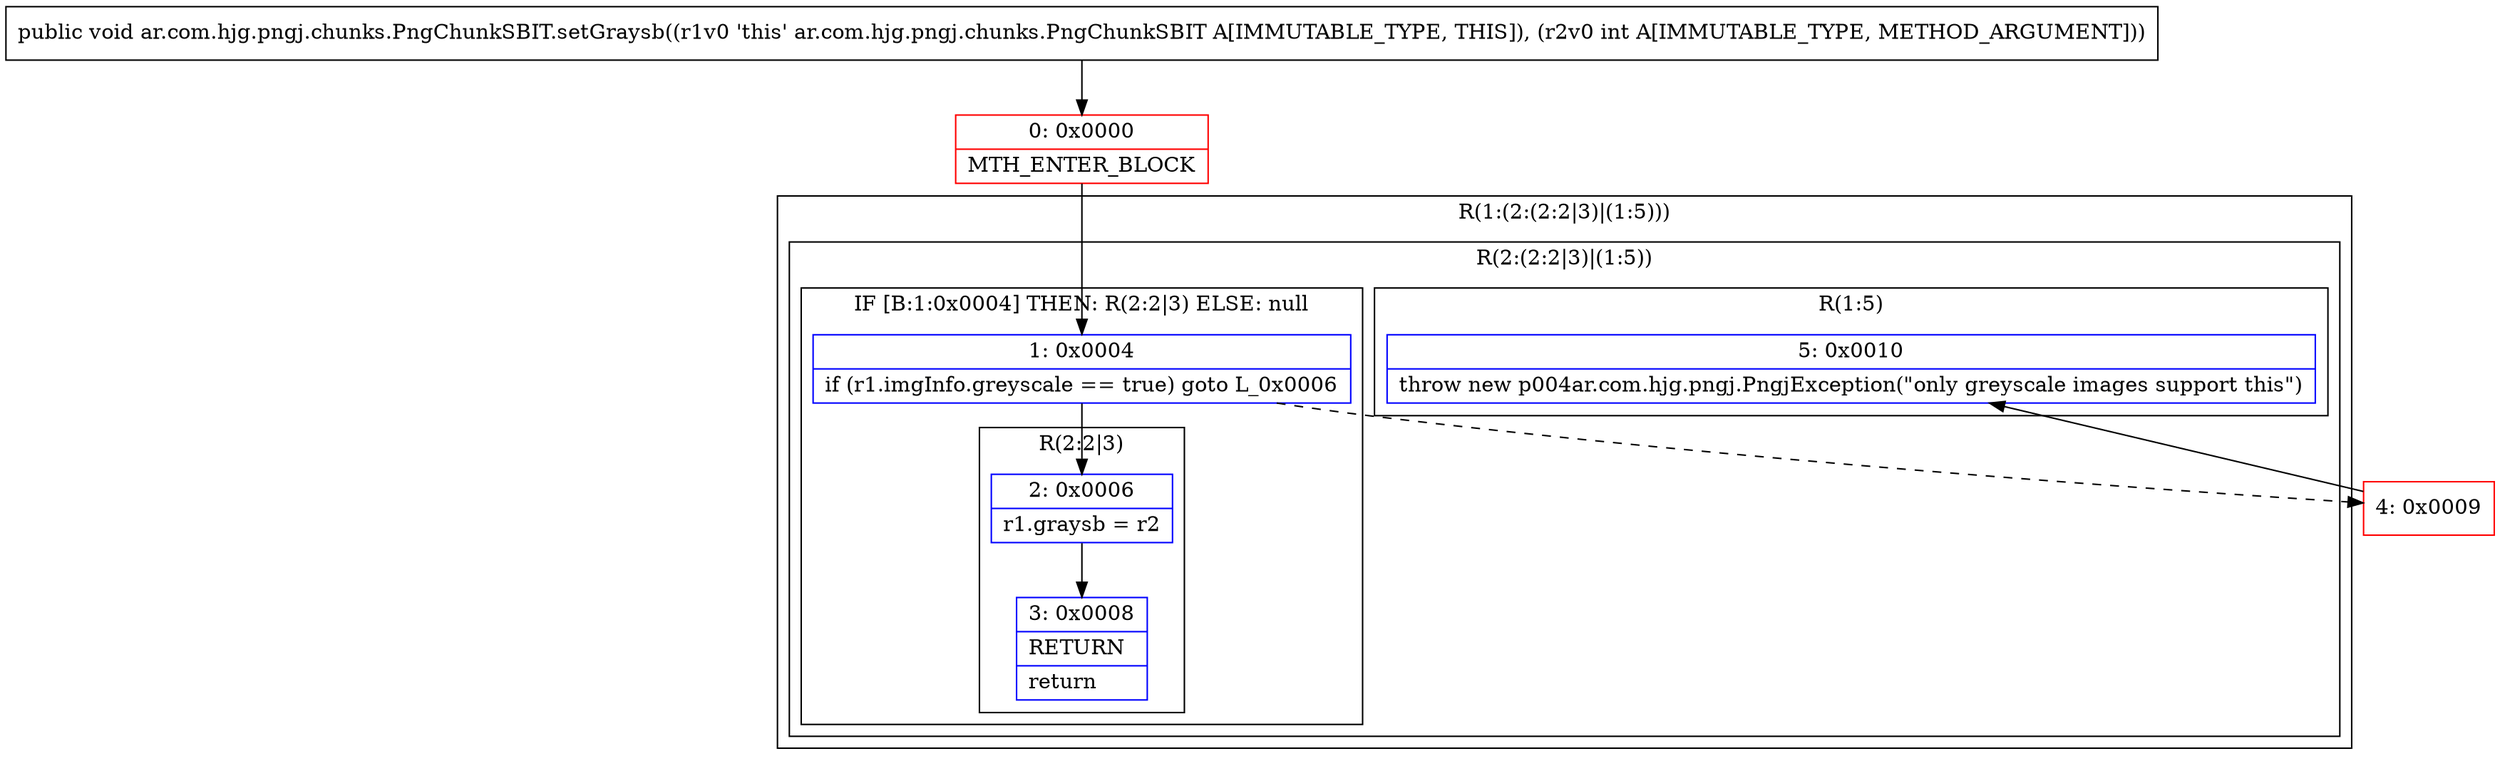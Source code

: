 digraph "CFG forar.com.hjg.pngj.chunks.PngChunkSBIT.setGraysb(I)V" {
subgraph cluster_Region_1213112410 {
label = "R(1:(2:(2:2|3)|(1:5)))";
node [shape=record,color=blue];
subgraph cluster_Region_217054268 {
label = "R(2:(2:2|3)|(1:5))";
node [shape=record,color=blue];
subgraph cluster_IfRegion_1785422431 {
label = "IF [B:1:0x0004] THEN: R(2:2|3) ELSE: null";
node [shape=record,color=blue];
Node_1 [shape=record,label="{1\:\ 0x0004|if (r1.imgInfo.greyscale == true) goto L_0x0006\l}"];
subgraph cluster_Region_1070870951 {
label = "R(2:2|3)";
node [shape=record,color=blue];
Node_2 [shape=record,label="{2\:\ 0x0006|r1.graysb = r2\l}"];
Node_3 [shape=record,label="{3\:\ 0x0008|RETURN\l|return\l}"];
}
}
subgraph cluster_Region_35986039 {
label = "R(1:5)";
node [shape=record,color=blue];
Node_5 [shape=record,label="{5\:\ 0x0010|throw new p004ar.com.hjg.pngj.PngjException(\"only greyscale images support this\")\l}"];
}
}
}
Node_0 [shape=record,color=red,label="{0\:\ 0x0000|MTH_ENTER_BLOCK\l}"];
Node_4 [shape=record,color=red,label="{4\:\ 0x0009}"];
MethodNode[shape=record,label="{public void ar.com.hjg.pngj.chunks.PngChunkSBIT.setGraysb((r1v0 'this' ar.com.hjg.pngj.chunks.PngChunkSBIT A[IMMUTABLE_TYPE, THIS]), (r2v0 int A[IMMUTABLE_TYPE, METHOD_ARGUMENT])) }"];
MethodNode -> Node_0;
Node_1 -> Node_2;
Node_1 -> Node_4[style=dashed];
Node_2 -> Node_3;
Node_0 -> Node_1;
Node_4 -> Node_5;
}

